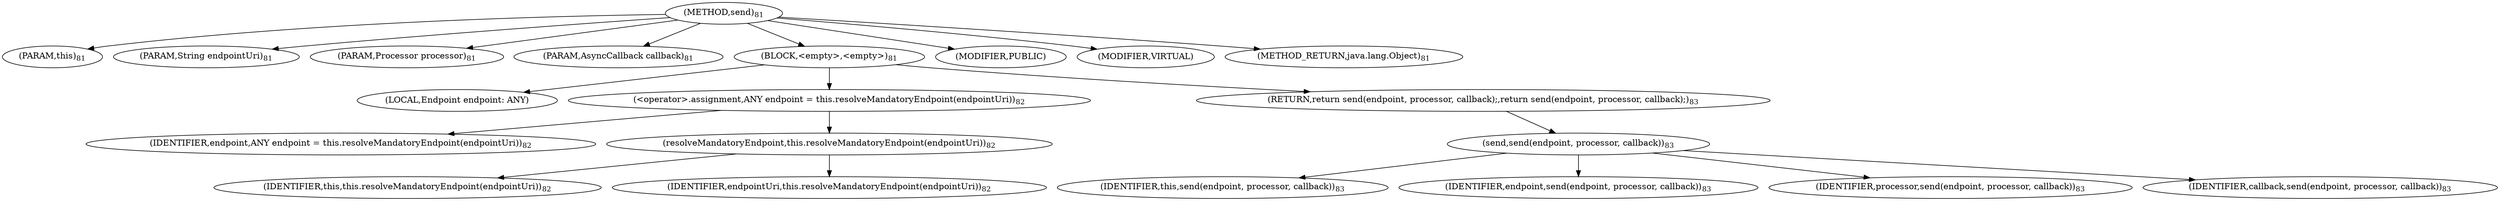 digraph "send" {  
"218" [label = <(METHOD,send)<SUB>81</SUB>> ]
"15" [label = <(PARAM,this)<SUB>81</SUB>> ]
"219" [label = <(PARAM,String endpointUri)<SUB>81</SUB>> ]
"220" [label = <(PARAM,Processor processor)<SUB>81</SUB>> ]
"221" [label = <(PARAM,AsyncCallback callback)<SUB>81</SUB>> ]
"222" [label = <(BLOCK,&lt;empty&gt;,&lt;empty&gt;)<SUB>81</SUB>> ]
"223" [label = <(LOCAL,Endpoint endpoint: ANY)> ]
"224" [label = <(&lt;operator&gt;.assignment,ANY endpoint = this.resolveMandatoryEndpoint(endpointUri))<SUB>82</SUB>> ]
"225" [label = <(IDENTIFIER,endpoint,ANY endpoint = this.resolveMandatoryEndpoint(endpointUri))<SUB>82</SUB>> ]
"226" [label = <(resolveMandatoryEndpoint,this.resolveMandatoryEndpoint(endpointUri))<SUB>82</SUB>> ]
"14" [label = <(IDENTIFIER,this,this.resolveMandatoryEndpoint(endpointUri))<SUB>82</SUB>> ]
"227" [label = <(IDENTIFIER,endpointUri,this.resolveMandatoryEndpoint(endpointUri))<SUB>82</SUB>> ]
"228" [label = <(RETURN,return send(endpoint, processor, callback);,return send(endpoint, processor, callback);)<SUB>83</SUB>> ]
"229" [label = <(send,send(endpoint, processor, callback))<SUB>83</SUB>> ]
"16" [label = <(IDENTIFIER,this,send(endpoint, processor, callback))<SUB>83</SUB>> ]
"230" [label = <(IDENTIFIER,endpoint,send(endpoint, processor, callback))<SUB>83</SUB>> ]
"231" [label = <(IDENTIFIER,processor,send(endpoint, processor, callback))<SUB>83</SUB>> ]
"232" [label = <(IDENTIFIER,callback,send(endpoint, processor, callback))<SUB>83</SUB>> ]
"233" [label = <(MODIFIER,PUBLIC)> ]
"234" [label = <(MODIFIER,VIRTUAL)> ]
"235" [label = <(METHOD_RETURN,java.lang.Object)<SUB>81</SUB>> ]
  "218" -> "15" 
  "218" -> "219" 
  "218" -> "220" 
  "218" -> "221" 
  "218" -> "222" 
  "218" -> "233" 
  "218" -> "234" 
  "218" -> "235" 
  "222" -> "223" 
  "222" -> "224" 
  "222" -> "228" 
  "224" -> "225" 
  "224" -> "226" 
  "226" -> "14" 
  "226" -> "227" 
  "228" -> "229" 
  "229" -> "16" 
  "229" -> "230" 
  "229" -> "231" 
  "229" -> "232" 
}
